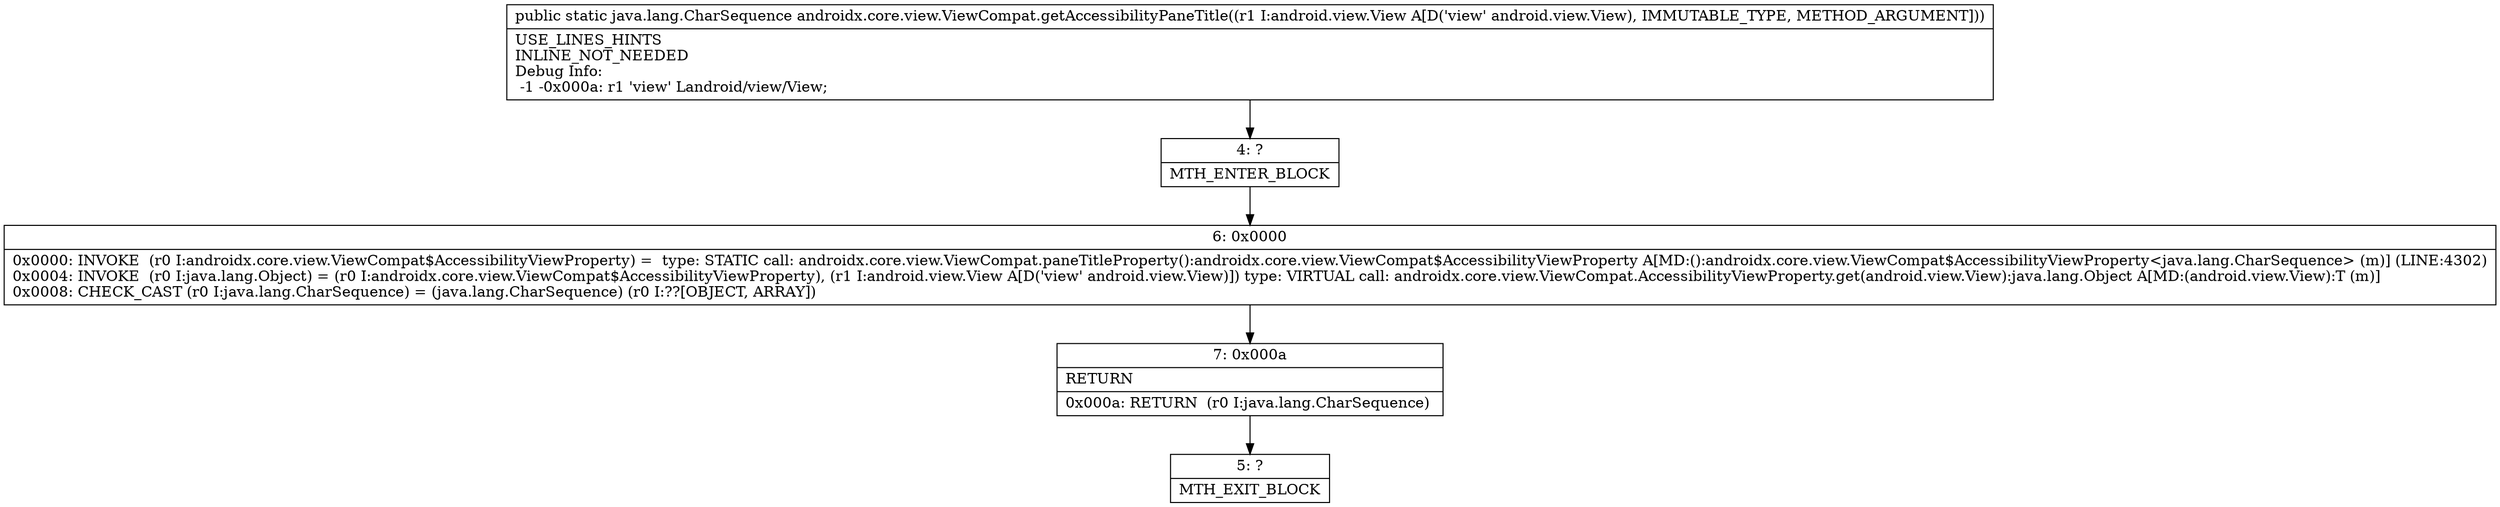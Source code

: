 digraph "CFG forandroidx.core.view.ViewCompat.getAccessibilityPaneTitle(Landroid\/view\/View;)Ljava\/lang\/CharSequence;" {
Node_4 [shape=record,label="{4\:\ ?|MTH_ENTER_BLOCK\l}"];
Node_6 [shape=record,label="{6\:\ 0x0000|0x0000: INVOKE  (r0 I:androidx.core.view.ViewCompat$AccessibilityViewProperty) =  type: STATIC call: androidx.core.view.ViewCompat.paneTitleProperty():androidx.core.view.ViewCompat$AccessibilityViewProperty A[MD:():androidx.core.view.ViewCompat$AccessibilityViewProperty\<java.lang.CharSequence\> (m)] (LINE:4302)\l0x0004: INVOKE  (r0 I:java.lang.Object) = (r0 I:androidx.core.view.ViewCompat$AccessibilityViewProperty), (r1 I:android.view.View A[D('view' android.view.View)]) type: VIRTUAL call: androidx.core.view.ViewCompat.AccessibilityViewProperty.get(android.view.View):java.lang.Object A[MD:(android.view.View):T (m)]\l0x0008: CHECK_CAST (r0 I:java.lang.CharSequence) = (java.lang.CharSequence) (r0 I:??[OBJECT, ARRAY]) \l}"];
Node_7 [shape=record,label="{7\:\ 0x000a|RETURN\l|0x000a: RETURN  (r0 I:java.lang.CharSequence) \l}"];
Node_5 [shape=record,label="{5\:\ ?|MTH_EXIT_BLOCK\l}"];
MethodNode[shape=record,label="{public static java.lang.CharSequence androidx.core.view.ViewCompat.getAccessibilityPaneTitle((r1 I:android.view.View A[D('view' android.view.View), IMMUTABLE_TYPE, METHOD_ARGUMENT]))  | USE_LINES_HINTS\lINLINE_NOT_NEEDED\lDebug Info:\l  \-1 \-0x000a: r1 'view' Landroid\/view\/View;\l}"];
MethodNode -> Node_4;Node_4 -> Node_6;
Node_6 -> Node_7;
Node_7 -> Node_5;
}

